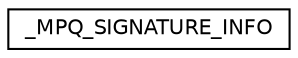 digraph G
{
  edge [fontname="Helvetica",fontsize="10",labelfontname="Helvetica",labelfontsize="10"];
  node [fontname="Helvetica",fontsize="10",shape=record];
  rankdir="LR";
  Node1 [label="_MPQ_SIGNATURE_INFO",height=0.2,width=0.4,color="black", fillcolor="white", style="filled",URL="$struct___m_p_q___s_i_g_n_a_t_u_r_e___i_n_f_o.html"];
}
